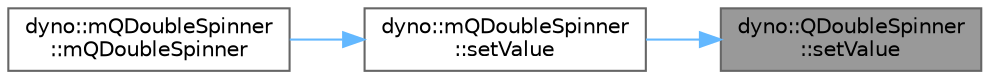 digraph "dyno::QDoubleSpinner::setValue"
{
 // LATEX_PDF_SIZE
  bgcolor="transparent";
  edge [fontname=Helvetica,fontsize=10,labelfontname=Helvetica,labelfontsize=10];
  node [fontname=Helvetica,fontsize=10,shape=box,height=0.2,width=0.4];
  rankdir="RL";
  Node1 [id="Node000001",label="dyno::QDoubleSpinner\l::setValue",height=0.2,width=0.4,color="gray40", fillcolor="grey60", style="filled", fontcolor="black",tooltip=" "];
  Node1 -> Node2 [id="edge1_Node000001_Node000002",dir="back",color="steelblue1",style="solid",tooltip=" "];
  Node2 [id="Node000002",label="dyno::mQDoubleSpinner\l::setValue",height=0.2,width=0.4,color="grey40", fillcolor="white", style="filled",URL="$classdyno_1_1m_q_double_spinner.html#a036a907bbf785298f09193cd7c4f3e51",tooltip=" "];
  Node2 -> Node3 [id="edge2_Node000002_Node000003",dir="back",color="steelblue1",style="solid",tooltip=" "];
  Node3 [id="Node000003",label="dyno::mQDoubleSpinner\l::mQDoubleSpinner",height=0.2,width=0.4,color="grey40", fillcolor="white", style="filled",URL="$classdyno_1_1m_q_double_spinner.html#aa18e58ba62b9a88ca1b36a17198eef2e",tooltip=" "];
}
